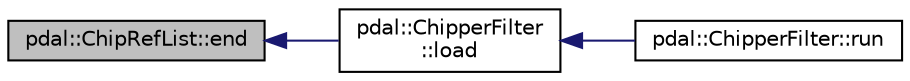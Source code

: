 digraph "pdal::ChipRefList::end"
{
  edge [fontname="Helvetica",fontsize="10",labelfontname="Helvetica",labelfontsize="10"];
  node [fontname="Helvetica",fontsize="10",shape=record];
  rankdir="LR";
  Node1 [label="pdal::ChipRefList::end",height=0.2,width=0.4,color="black", fillcolor="grey75", style="filled", fontcolor="black"];
  Node1 -> Node2 [dir="back",color="midnightblue",fontsize="10",style="solid",fontname="Helvetica"];
  Node2 [label="pdal::ChipperFilter\l::load",height=0.2,width=0.4,color="black", fillcolor="white", style="filled",URL="$classpdal_1_1ChipperFilter.html#aaf9d0b5f727f7dfa1423835b3fe23a5f"];
  Node2 -> Node3 [dir="back",color="midnightblue",fontsize="10",style="solid",fontname="Helvetica"];
  Node3 [label="pdal::ChipperFilter::run",height=0.2,width=0.4,color="black", fillcolor="white", style="filled",URL="$classpdal_1_1ChipperFilter.html#a0113fc2682081f18265c2921a9e64d43"];
}
